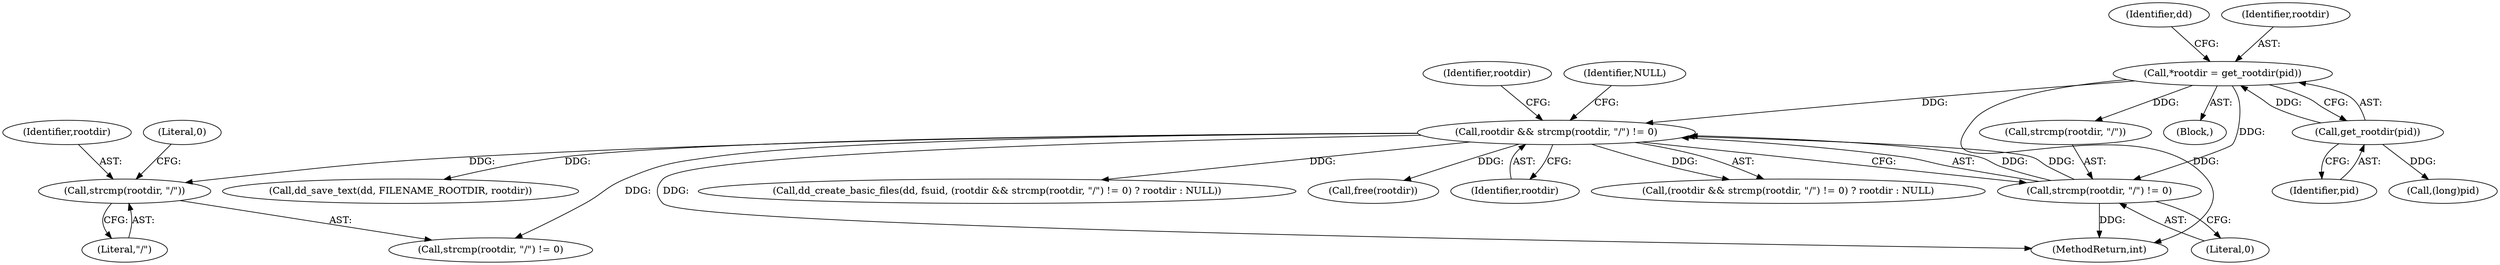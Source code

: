 digraph "0_abrt_80408e9e24a1c10f85fd969e1853e0f192157f92_0@pointer" {
"1000785" [label="(Call,strcmp(rootdir, \"/\"))"];
"1000633" [label="(Call,rootdir && strcmp(rootdir, \"/\") != 0)"];
"1000625" [label="(Call,*rootdir = get_rootdir(pid))"];
"1000627" [label="(Call,get_rootdir(pid))"];
"1000635" [label="(Call,strcmp(rootdir, \"/\") != 0)"];
"1000640" [label="(Identifier,rootdir)"];
"1000627" [label="(Call,get_rootdir(pid))"];
"1000625" [label="(Call,*rootdir = get_rootdir(pid))"];
"1000639" [label="(Literal,0)"];
"1000629" [label="(Call,dd_create_basic_files(dd, fsuid, (rootdir && strcmp(rootdir, \"/\") != 0) ? rootdir : NULL))"];
"1001100" [label="(Call,free(rootdir))"];
"1000786" [label="(Identifier,rootdir)"];
"1000784" [label="(Call,strcmp(rootdir, \"/\") != 0)"];
"1000641" [label="(Identifier,NULL)"];
"1000788" [label="(Literal,0)"];
"1000633" [label="(Call,rootdir && strcmp(rootdir, \"/\") != 0)"];
"1000634" [label="(Identifier,rootdir)"];
"1000635" [label="(Call,strcmp(rootdir, \"/\") != 0)"];
"1000630" [label="(Identifier,dd)"];
"1000632" [label="(Call,(rootdir && strcmp(rootdir, \"/\") != 0) ? rootdir : NULL)"];
"1000787" [label="(Literal,\"/\")"];
"1000628" [label="(Identifier,pid)"];
"1000789" [label="(Call,dd_save_text(dd, FILENAME_ROOTDIR, rootdir))"];
"1000785" [label="(Call,strcmp(rootdir, \"/\"))"];
"1000636" [label="(Call,strcmp(rootdir, \"/\"))"];
"1000626" [label="(Identifier,rootdir)"];
"1000649" [label="(Call,(long)pid)"];
"1001168" [label="(MethodReturn,int)"];
"1000623" [label="(Block,)"];
"1000785" -> "1000784"  [label="AST: "];
"1000785" -> "1000787"  [label="CFG: "];
"1000786" -> "1000785"  [label="AST: "];
"1000787" -> "1000785"  [label="AST: "];
"1000788" -> "1000785"  [label="CFG: "];
"1000633" -> "1000785"  [label="DDG: "];
"1000633" -> "1000632"  [label="AST: "];
"1000633" -> "1000634"  [label="CFG: "];
"1000633" -> "1000635"  [label="CFG: "];
"1000634" -> "1000633"  [label="AST: "];
"1000635" -> "1000633"  [label="AST: "];
"1000640" -> "1000633"  [label="CFG: "];
"1000641" -> "1000633"  [label="CFG: "];
"1000633" -> "1001168"  [label="DDG: "];
"1000633" -> "1000629"  [label="DDG: "];
"1000625" -> "1000633"  [label="DDG: "];
"1000635" -> "1000633"  [label="DDG: "];
"1000635" -> "1000633"  [label="DDG: "];
"1000633" -> "1000632"  [label="DDG: "];
"1000633" -> "1000784"  [label="DDG: "];
"1000633" -> "1000789"  [label="DDG: "];
"1000633" -> "1001100"  [label="DDG: "];
"1000625" -> "1000623"  [label="AST: "];
"1000625" -> "1000627"  [label="CFG: "];
"1000626" -> "1000625"  [label="AST: "];
"1000627" -> "1000625"  [label="AST: "];
"1000630" -> "1000625"  [label="CFG: "];
"1000625" -> "1001168"  [label="DDG: "];
"1000627" -> "1000625"  [label="DDG: "];
"1000625" -> "1000635"  [label="DDG: "];
"1000625" -> "1000636"  [label="DDG: "];
"1000627" -> "1000628"  [label="CFG: "];
"1000628" -> "1000627"  [label="AST: "];
"1000627" -> "1000649"  [label="DDG: "];
"1000635" -> "1000639"  [label="CFG: "];
"1000636" -> "1000635"  [label="AST: "];
"1000639" -> "1000635"  [label="AST: "];
"1000635" -> "1001168"  [label="DDG: "];
}
